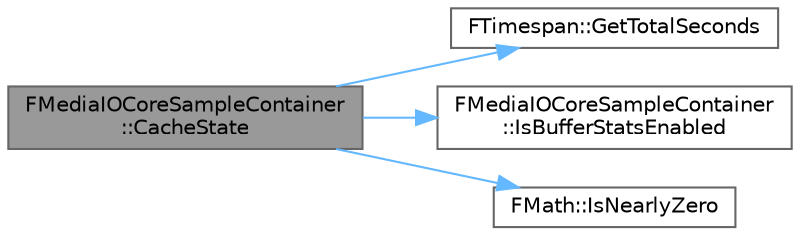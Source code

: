 digraph "FMediaIOCoreSampleContainer::CacheState"
{
 // INTERACTIVE_SVG=YES
 // LATEX_PDF_SIZE
  bgcolor="transparent";
  edge [fontname=Helvetica,fontsize=10,labelfontname=Helvetica,labelfontsize=10];
  node [fontname=Helvetica,fontsize=10,shape=box,height=0.2,width=0.4];
  rankdir="LR";
  Node1 [id="Node000001",label="FMediaIOCoreSampleContainer\l::CacheState",height=0.2,width=0.4,color="gray40", fillcolor="grey60", style="filled", fontcolor="black",tooltip="Caches the current sample container states before samples will be taken out of it."];
  Node1 -> Node2 [id="edge1_Node000001_Node000002",color="steelblue1",style="solid",tooltip=" "];
  Node2 [id="Node000002",label="FTimespan::GetTotalSeconds",height=0.2,width=0.4,color="grey40", fillcolor="white", style="filled",URL="$d0/d12/structFTimespan.html#aa607c48f4865e589ce292736f60a2438",tooltip="Get the total number of seconds represented by this time span."];
  Node1 -> Node3 [id="edge2_Node000001_Node000003",color="steelblue1",style="solid",tooltip=" "];
  Node3 [id="Node000003",label="FMediaIOCoreSampleContainer\l::IsBufferStatsEnabled",height=0.2,width=0.4,color="grey40", fillcolor="white", style="filled",URL="$d8/df3/classFMediaIOCoreSampleContainer.html#a1bba1b3f5d6d6bded0d460ca1ea9a366",tooltip=" "];
  Node1 -> Node4 [id="edge3_Node000001_Node000004",color="steelblue1",style="solid",tooltip=" "];
  Node4 [id="Node000004",label="FMath::IsNearlyZero",height=0.2,width=0.4,color="grey40", fillcolor="white", style="filled",URL="$dc/d20/structFMath.html#ac9075b119b641d69ef4475cc5c2a60a8",tooltip="Checks if a floating point number is nearly zero."];
}

